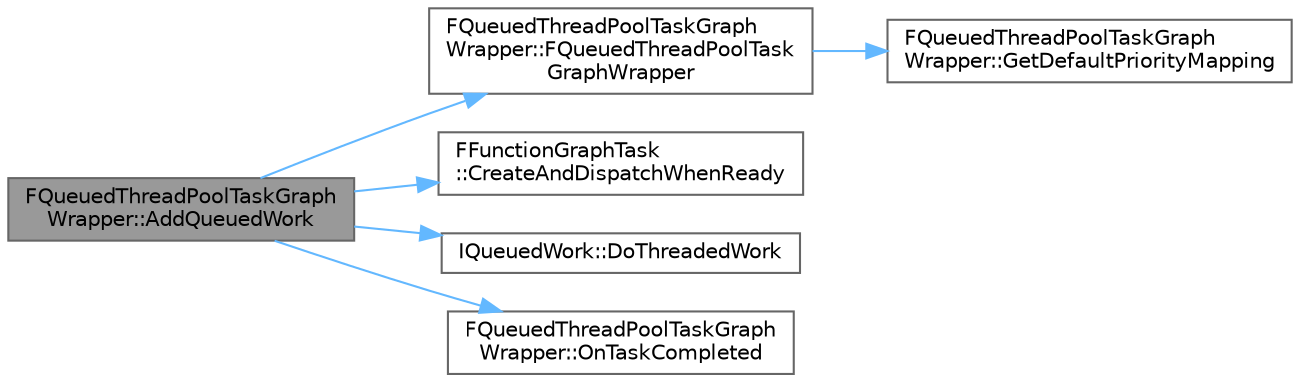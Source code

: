 digraph "FQueuedThreadPoolTaskGraphWrapper::AddQueuedWork"
{
 // INTERACTIVE_SVG=YES
 // LATEX_PDF_SIZE
  bgcolor="transparent";
  edge [fontname=Helvetica,fontsize=10,labelfontname=Helvetica,labelfontsize=10];
  node [fontname=Helvetica,fontsize=10,shape=box,height=0.2,width=0.4];
  rankdir="LR";
  Node1 [id="Node000001",label="FQueuedThreadPoolTaskGraph\lWrapper::AddQueuedWork",height=0.2,width=0.4,color="gray40", fillcolor="grey60", style="filled", fontcolor="black",tooltip="Checks to see if there is a thread available to perform the task."];
  Node1 -> Node2 [id="edge1_Node000001_Node000002",color="steelblue1",style="solid",tooltip=" "];
  Node2 [id="Node000002",label="FQueuedThreadPoolTaskGraph\lWrapper::FQueuedThreadPoolTask\lGraphWrapper",height=0.2,width=0.4,color="grey40", fillcolor="white", style="filled",URL="$dc/d90/classFQueuedThreadPoolTaskGraphWrapper.html#adef94b9d5a45cabb2860b2660da1df40",tooltip="InPriorityMapper Thread-safe function used to map any priority from this Queue to the priority that s..."];
  Node2 -> Node3 [id="edge2_Node000002_Node000003",color="steelblue1",style="solid",tooltip=" "];
  Node3 [id="Node000003",label="FQueuedThreadPoolTaskGraph\lWrapper::GetDefaultPriorityMapping",height=0.2,width=0.4,color="grey40", fillcolor="white", style="filled",URL="$dc/d90/classFQueuedThreadPoolTaskGraphWrapper.html#afa134ff8d0b36d93bbbefdbb38aadd2e",tooltip=" "];
  Node1 -> Node4 [id="edge3_Node000001_Node000004",color="steelblue1",style="solid",tooltip=" "];
  Node4 [id="Node000004",label="FFunctionGraphTask\l::CreateAndDispatchWhenReady",height=0.2,width=0.4,color="grey40", fillcolor="white", style="filled",URL="$d8/d7d/structFFunctionGraphTask.html#a86da1fa9932fe24d61916fb674f28a1c",tooltip="Create a task and dispatch it when the prerequisites are complete."];
  Node1 -> Node5 [id="edge4_Node000001_Node000005",color="steelblue1",style="solid",tooltip=" "];
  Node5 [id="Node000005",label="IQueuedWork::DoThreadedWork",height=0.2,width=0.4,color="grey40", fillcolor="white", style="filled",URL="$d1/d4b/classIQueuedWork.html#a4724e78c75352c8213fd35c87fe09ff5",tooltip="This is where the real thread work is done."];
  Node1 -> Node6 [id="edge5_Node000001_Node000006",color="steelblue1",style="solid",tooltip=" "];
  Node6 [id="Node000006",label="FQueuedThreadPoolTaskGraph\lWrapper::OnTaskCompleted",height=0.2,width=0.4,color="grey40", fillcolor="white", style="filled",URL="$dc/d90/classFQueuedThreadPoolTaskGraphWrapper.html#a118872b874182dcf62921d7e7b11c2fb",tooltip=" "];
}
